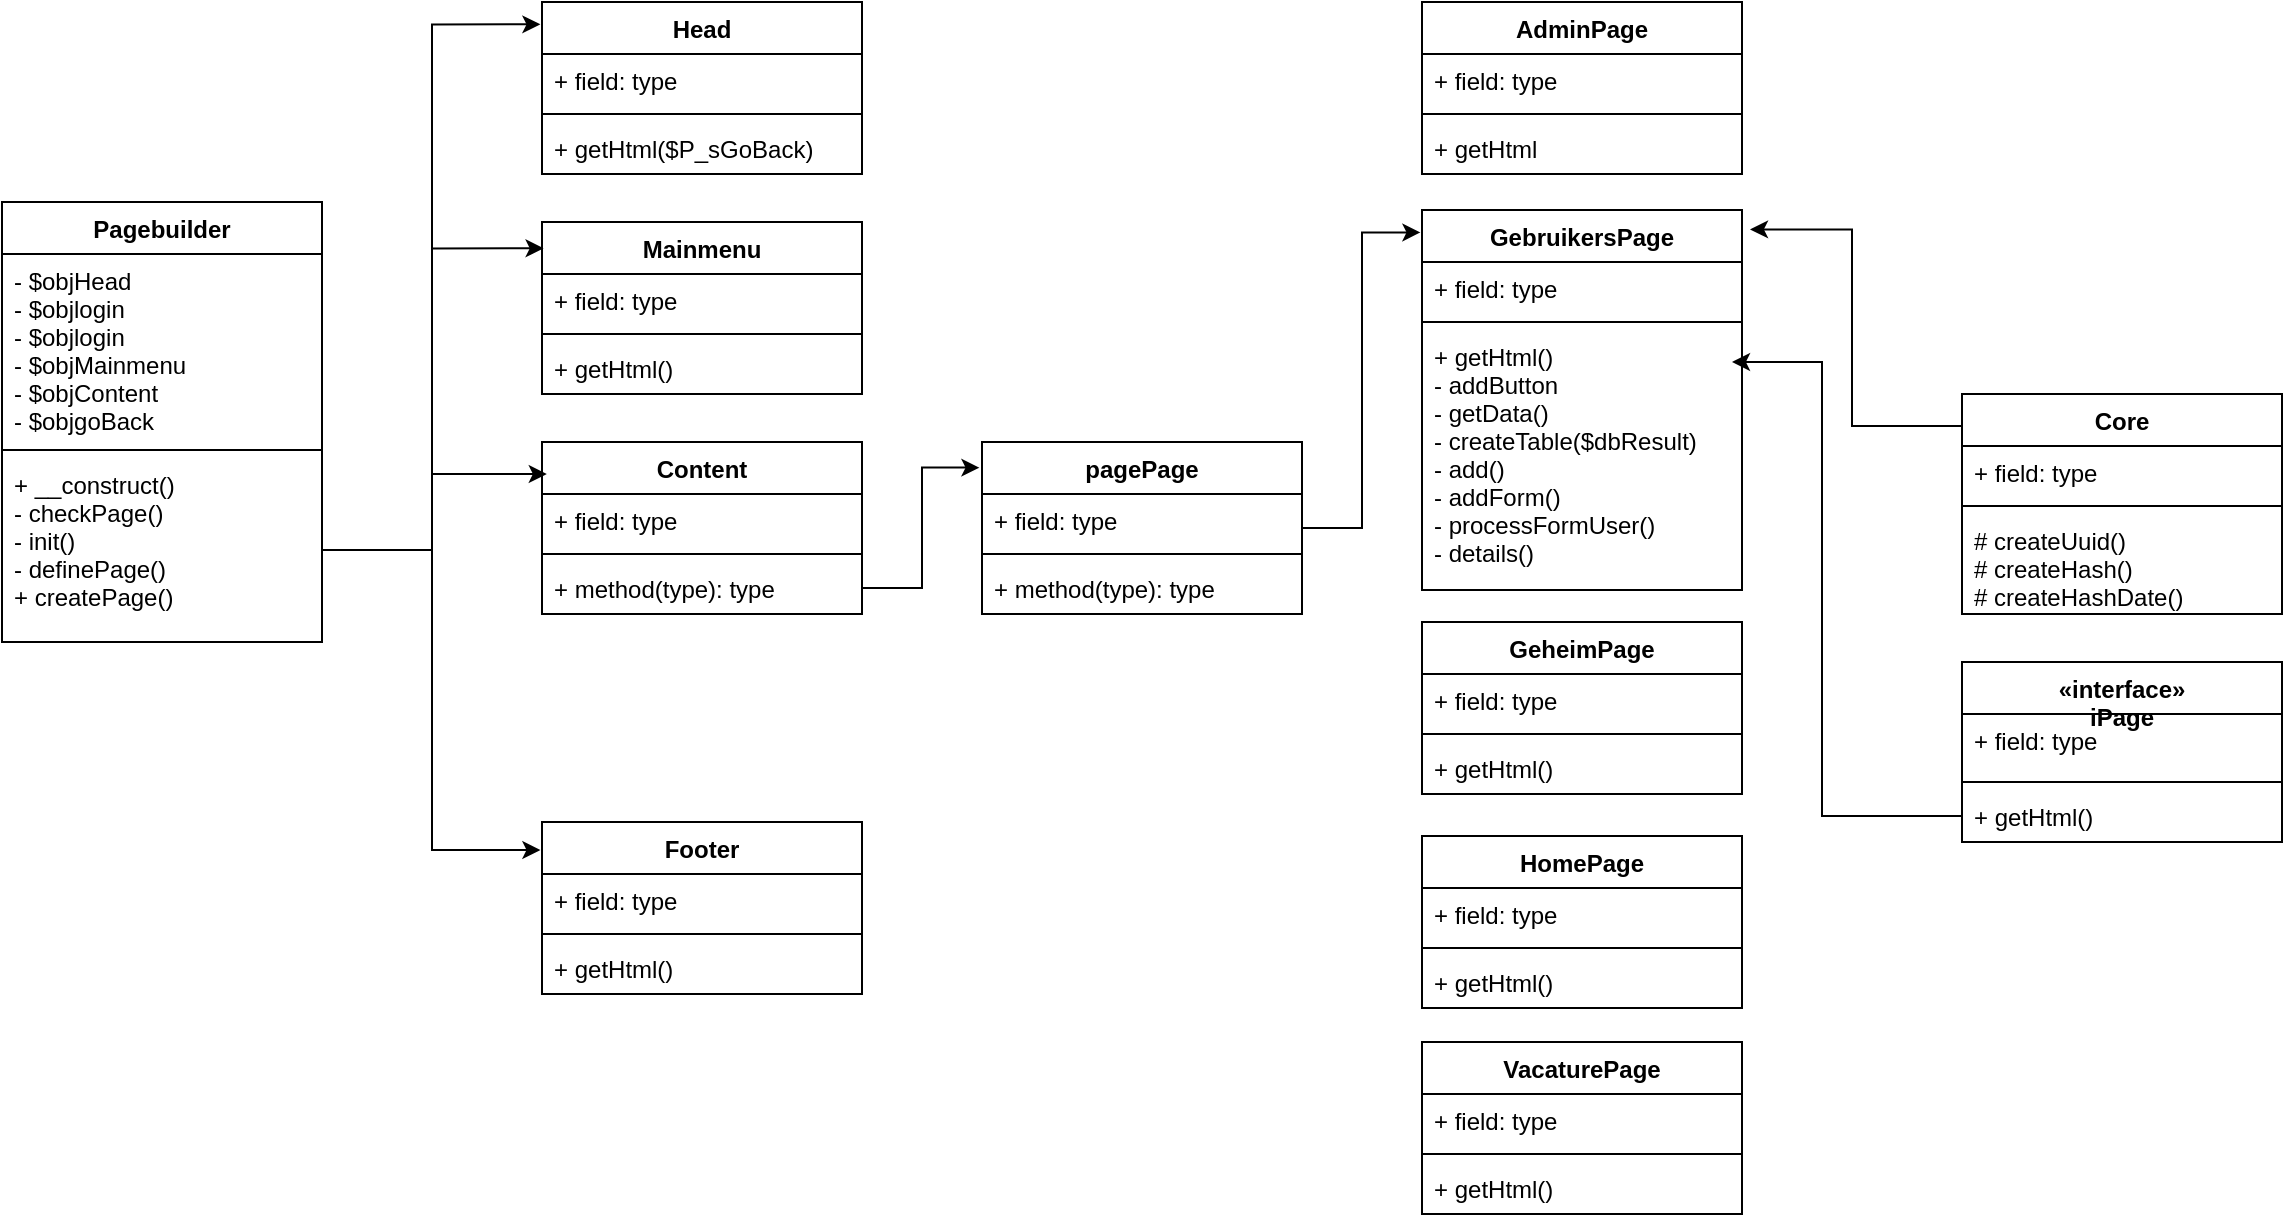 <mxfile version="12.3.8" type="device" pages="1"><diagram id="3y9fWamy1Z_nxBAnnrQ7" name="Page-1"><mxGraphModel dx="982" dy="531" grid="1" gridSize="10" guides="1" tooltips="1" connect="1" arrows="1" fold="1" page="1" pageScale="1" pageWidth="1169" pageHeight="827" math="0" shadow="0"><root><mxCell id="0"/><mxCell id="1" parent="0"/><mxCell id="Xs1kraWTqrTPkc5nJGZF-1" value="Pagebuilder" style="swimlane;fontStyle=1;align=center;verticalAlign=top;childLayout=stackLayout;horizontal=1;startSize=26;horizontalStack=0;resizeParent=1;resizeParentMax=0;resizeLast=0;collapsible=1;marginBottom=0;" vertex="1" parent="1"><mxGeometry x="400" y="230" width="160" height="220" as="geometry"/></mxCell><mxCell id="Xs1kraWTqrTPkc5nJGZF-2" value="- $objHead&#10;- $objlogin&#10;- $objlogin&#10;- $objMainmenu&#10;- $objContent&#10;- $objgoBack" style="text;strokeColor=none;fillColor=none;align=left;verticalAlign=top;spacingLeft=4;spacingRight=4;overflow=hidden;rotatable=0;points=[[0,0.5],[1,0.5]];portConstraint=eastwest;" vertex="1" parent="Xs1kraWTqrTPkc5nJGZF-1"><mxGeometry y="26" width="160" height="94" as="geometry"/></mxCell><mxCell id="Xs1kraWTqrTPkc5nJGZF-3" value="" style="line;strokeWidth=1;fillColor=none;align=left;verticalAlign=middle;spacingTop=-1;spacingLeft=3;spacingRight=3;rotatable=0;labelPosition=right;points=[];portConstraint=eastwest;" vertex="1" parent="Xs1kraWTqrTPkc5nJGZF-1"><mxGeometry y="120" width="160" height="8" as="geometry"/></mxCell><mxCell id="Xs1kraWTqrTPkc5nJGZF-4" value="+ __construct()&#10;- checkPage()&#10;- init()&#10;- definePage()&#10;+ createPage()&#10;" style="text;strokeColor=none;fillColor=none;align=left;verticalAlign=top;spacingLeft=4;spacingRight=4;overflow=hidden;rotatable=0;points=[[0,0.5],[1,0.5]];portConstraint=eastwest;" vertex="1" parent="Xs1kraWTqrTPkc5nJGZF-1"><mxGeometry y="128" width="160" height="92" as="geometry"/></mxCell><mxCell id="Xs1kraWTqrTPkc5nJGZF-5" value="Head" style="swimlane;fontStyle=1;align=center;verticalAlign=top;childLayout=stackLayout;horizontal=1;startSize=26;horizontalStack=0;resizeParent=1;resizeParentMax=0;resizeLast=0;collapsible=1;marginBottom=0;" vertex="1" parent="1"><mxGeometry x="670" y="130" width="160" height="86" as="geometry"/></mxCell><mxCell id="Xs1kraWTqrTPkc5nJGZF-6" value="+ field: type" style="text;strokeColor=none;fillColor=none;align=left;verticalAlign=top;spacingLeft=4;spacingRight=4;overflow=hidden;rotatable=0;points=[[0,0.5],[1,0.5]];portConstraint=eastwest;" vertex="1" parent="Xs1kraWTqrTPkc5nJGZF-5"><mxGeometry y="26" width="160" height="26" as="geometry"/></mxCell><mxCell id="Xs1kraWTqrTPkc5nJGZF-7" value="" style="line;strokeWidth=1;fillColor=none;align=left;verticalAlign=middle;spacingTop=-1;spacingLeft=3;spacingRight=3;rotatable=0;labelPosition=right;points=[];portConstraint=eastwest;" vertex="1" parent="Xs1kraWTqrTPkc5nJGZF-5"><mxGeometry y="52" width="160" height="8" as="geometry"/></mxCell><mxCell id="Xs1kraWTqrTPkc5nJGZF-8" value="+ getHtml($P_sGoBack)" style="text;strokeColor=none;fillColor=none;align=left;verticalAlign=top;spacingLeft=4;spacingRight=4;overflow=hidden;rotatable=0;points=[[0,0.5],[1,0.5]];portConstraint=eastwest;" vertex="1" parent="Xs1kraWTqrTPkc5nJGZF-5"><mxGeometry y="60" width="160" height="26" as="geometry"/></mxCell><mxCell id="Xs1kraWTqrTPkc5nJGZF-9" value="Mainmenu" style="swimlane;fontStyle=1;align=center;verticalAlign=top;childLayout=stackLayout;horizontal=1;startSize=26;horizontalStack=0;resizeParent=1;resizeParentMax=0;resizeLast=0;collapsible=1;marginBottom=0;" vertex="1" parent="1"><mxGeometry x="670" y="240" width="160" height="86" as="geometry"/></mxCell><mxCell id="Xs1kraWTqrTPkc5nJGZF-10" value="+ field: type" style="text;strokeColor=none;fillColor=none;align=left;verticalAlign=top;spacingLeft=4;spacingRight=4;overflow=hidden;rotatable=0;points=[[0,0.5],[1,0.5]];portConstraint=eastwest;" vertex="1" parent="Xs1kraWTqrTPkc5nJGZF-9"><mxGeometry y="26" width="160" height="26" as="geometry"/></mxCell><mxCell id="Xs1kraWTqrTPkc5nJGZF-11" value="" style="line;strokeWidth=1;fillColor=none;align=left;verticalAlign=middle;spacingTop=-1;spacingLeft=3;spacingRight=3;rotatable=0;labelPosition=right;points=[];portConstraint=eastwest;" vertex="1" parent="Xs1kraWTqrTPkc5nJGZF-9"><mxGeometry y="52" width="160" height="8" as="geometry"/></mxCell><mxCell id="Xs1kraWTqrTPkc5nJGZF-12" value="+ getHtml()" style="text;strokeColor=none;fillColor=none;align=left;verticalAlign=top;spacingLeft=4;spacingRight=4;overflow=hidden;rotatable=0;points=[[0,0.5],[1,0.5]];portConstraint=eastwest;" vertex="1" parent="Xs1kraWTqrTPkc5nJGZF-9"><mxGeometry y="60" width="160" height="26" as="geometry"/></mxCell><mxCell id="Xs1kraWTqrTPkc5nJGZF-13" value="Content" style="swimlane;fontStyle=1;align=center;verticalAlign=top;childLayout=stackLayout;horizontal=1;startSize=26;horizontalStack=0;resizeParent=1;resizeParentMax=0;resizeLast=0;collapsible=1;marginBottom=0;" vertex="1" parent="1"><mxGeometry x="670" y="350" width="160" height="86" as="geometry"/></mxCell><mxCell id="Xs1kraWTqrTPkc5nJGZF-14" value="+ field: type" style="text;strokeColor=none;fillColor=none;align=left;verticalAlign=top;spacingLeft=4;spacingRight=4;overflow=hidden;rotatable=0;points=[[0,0.5],[1,0.5]];portConstraint=eastwest;" vertex="1" parent="Xs1kraWTqrTPkc5nJGZF-13"><mxGeometry y="26" width="160" height="26" as="geometry"/></mxCell><mxCell id="Xs1kraWTqrTPkc5nJGZF-15" value="" style="line;strokeWidth=1;fillColor=none;align=left;verticalAlign=middle;spacingTop=-1;spacingLeft=3;spacingRight=3;rotatable=0;labelPosition=right;points=[];portConstraint=eastwest;" vertex="1" parent="Xs1kraWTqrTPkc5nJGZF-13"><mxGeometry y="52" width="160" height="8" as="geometry"/></mxCell><mxCell id="Xs1kraWTqrTPkc5nJGZF-16" value="+ method(type): type" style="text;strokeColor=none;fillColor=none;align=left;verticalAlign=top;spacingLeft=4;spacingRight=4;overflow=hidden;rotatable=0;points=[[0,0.5],[1,0.5]];portConstraint=eastwest;" vertex="1" parent="Xs1kraWTqrTPkc5nJGZF-13"><mxGeometry y="60" width="160" height="26" as="geometry"/></mxCell><mxCell id="Xs1kraWTqrTPkc5nJGZF-17" value="Footer" style="swimlane;fontStyle=1;align=center;verticalAlign=top;childLayout=stackLayout;horizontal=1;startSize=26;horizontalStack=0;resizeParent=1;resizeParentMax=0;resizeLast=0;collapsible=1;marginBottom=0;" vertex="1" parent="1"><mxGeometry x="670" y="540" width="160" height="86" as="geometry"/></mxCell><mxCell id="Xs1kraWTqrTPkc5nJGZF-18" value="+ field: type" style="text;strokeColor=none;fillColor=none;align=left;verticalAlign=top;spacingLeft=4;spacingRight=4;overflow=hidden;rotatable=0;points=[[0,0.5],[1,0.5]];portConstraint=eastwest;" vertex="1" parent="Xs1kraWTqrTPkc5nJGZF-17"><mxGeometry y="26" width="160" height="26" as="geometry"/></mxCell><mxCell id="Xs1kraWTqrTPkc5nJGZF-19" value="" style="line;strokeWidth=1;fillColor=none;align=left;verticalAlign=middle;spacingTop=-1;spacingLeft=3;spacingRight=3;rotatable=0;labelPosition=right;points=[];portConstraint=eastwest;" vertex="1" parent="Xs1kraWTqrTPkc5nJGZF-17"><mxGeometry y="52" width="160" height="8" as="geometry"/></mxCell><mxCell id="Xs1kraWTqrTPkc5nJGZF-20" value="+ getHtml()" style="text;strokeColor=none;fillColor=none;align=left;verticalAlign=top;spacingLeft=4;spacingRight=4;overflow=hidden;rotatable=0;points=[[0,0.5],[1,0.5]];portConstraint=eastwest;" vertex="1" parent="Xs1kraWTqrTPkc5nJGZF-17"><mxGeometry y="60" width="160" height="26" as="geometry"/></mxCell><mxCell id="Xs1kraWTqrTPkc5nJGZF-22" style="edgeStyle=orthogonalEdgeStyle;rounded=0;orthogonalLoop=1;jettySize=auto;html=1;exitX=1;exitY=0.5;exitDx=0;exitDy=0;entryX=-0.005;entryY=0.13;entryDx=0;entryDy=0;entryPerimeter=0;" edge="1" parent="1" source="Xs1kraWTqrTPkc5nJGZF-4" target="Xs1kraWTqrTPkc5nJGZF-5"><mxGeometry relative="1" as="geometry"/></mxCell><mxCell id="Xs1kraWTqrTPkc5nJGZF-23" style="edgeStyle=orthogonalEdgeStyle;rounded=0;orthogonalLoop=1;jettySize=auto;html=1;exitX=1;exitY=0.5;exitDx=0;exitDy=0;entryX=0.005;entryY=0.153;entryDx=0;entryDy=0;entryPerimeter=0;" edge="1" parent="1" source="Xs1kraWTqrTPkc5nJGZF-4" target="Xs1kraWTqrTPkc5nJGZF-9"><mxGeometry relative="1" as="geometry"/></mxCell><mxCell id="Xs1kraWTqrTPkc5nJGZF-24" style="edgeStyle=orthogonalEdgeStyle;rounded=0;orthogonalLoop=1;jettySize=auto;html=1;exitX=1;exitY=0.5;exitDx=0;exitDy=0;entryX=0.015;entryY=0.186;entryDx=0;entryDy=0;entryPerimeter=0;" edge="1" parent="1" source="Xs1kraWTqrTPkc5nJGZF-4" target="Xs1kraWTqrTPkc5nJGZF-13"><mxGeometry relative="1" as="geometry"/></mxCell><mxCell id="Xs1kraWTqrTPkc5nJGZF-25" style="edgeStyle=orthogonalEdgeStyle;rounded=0;orthogonalLoop=1;jettySize=auto;html=1;entryX=-0.005;entryY=0.163;entryDx=0;entryDy=0;entryPerimeter=0;" edge="1" parent="1" source="Xs1kraWTqrTPkc5nJGZF-4" target="Xs1kraWTqrTPkc5nJGZF-17"><mxGeometry relative="1" as="geometry"/></mxCell><mxCell id="Xs1kraWTqrTPkc5nJGZF-56" style="edgeStyle=orthogonalEdgeStyle;rounded=0;orthogonalLoop=1;jettySize=auto;html=1;entryX=-0.005;entryY=0.059;entryDx=0;entryDy=0;entryPerimeter=0;" edge="1" parent="1" source="Xs1kraWTqrTPkc5nJGZF-26" target="Xs1kraWTqrTPkc5nJGZF-35"><mxGeometry relative="1" as="geometry"/></mxCell><mxCell id="Xs1kraWTqrTPkc5nJGZF-26" value="pagePage" style="swimlane;fontStyle=1;align=center;verticalAlign=top;childLayout=stackLayout;horizontal=1;startSize=26;horizontalStack=0;resizeParent=1;resizeParentMax=0;resizeLast=0;collapsible=1;marginBottom=0;" vertex="1" parent="1"><mxGeometry x="890" y="350" width="160" height="86" as="geometry"/></mxCell><mxCell id="Xs1kraWTqrTPkc5nJGZF-27" value="+ field: type" style="text;strokeColor=none;fillColor=none;align=left;verticalAlign=top;spacingLeft=4;spacingRight=4;overflow=hidden;rotatable=0;points=[[0,0.5],[1,0.5]];portConstraint=eastwest;" vertex="1" parent="Xs1kraWTqrTPkc5nJGZF-26"><mxGeometry y="26" width="160" height="26" as="geometry"/></mxCell><mxCell id="Xs1kraWTqrTPkc5nJGZF-28" value="" style="line;strokeWidth=1;fillColor=none;align=left;verticalAlign=middle;spacingTop=-1;spacingLeft=3;spacingRight=3;rotatable=0;labelPosition=right;points=[];portConstraint=eastwest;" vertex="1" parent="Xs1kraWTqrTPkc5nJGZF-26"><mxGeometry y="52" width="160" height="8" as="geometry"/></mxCell><mxCell id="Xs1kraWTqrTPkc5nJGZF-29" value="+ method(type): type" style="text;strokeColor=none;fillColor=none;align=left;verticalAlign=top;spacingLeft=4;spacingRight=4;overflow=hidden;rotatable=0;points=[[0,0.5],[1,0.5]];portConstraint=eastwest;" vertex="1" parent="Xs1kraWTqrTPkc5nJGZF-26"><mxGeometry y="60" width="160" height="26" as="geometry"/></mxCell><mxCell id="Xs1kraWTqrTPkc5nJGZF-30" value="AdminPage" style="swimlane;fontStyle=1;align=center;verticalAlign=top;childLayout=stackLayout;horizontal=1;startSize=26;horizontalStack=0;resizeParent=1;resizeParentMax=0;resizeLast=0;collapsible=1;marginBottom=0;" vertex="1" parent="1"><mxGeometry x="1110" y="130" width="160" height="86" as="geometry"/></mxCell><mxCell id="Xs1kraWTqrTPkc5nJGZF-31" value="+ field: type" style="text;strokeColor=none;fillColor=none;align=left;verticalAlign=top;spacingLeft=4;spacingRight=4;overflow=hidden;rotatable=0;points=[[0,0.5],[1,0.5]];portConstraint=eastwest;" vertex="1" parent="Xs1kraWTqrTPkc5nJGZF-30"><mxGeometry y="26" width="160" height="26" as="geometry"/></mxCell><mxCell id="Xs1kraWTqrTPkc5nJGZF-32" value="" style="line;strokeWidth=1;fillColor=none;align=left;verticalAlign=middle;spacingTop=-1;spacingLeft=3;spacingRight=3;rotatable=0;labelPosition=right;points=[];portConstraint=eastwest;" vertex="1" parent="Xs1kraWTqrTPkc5nJGZF-30"><mxGeometry y="52" width="160" height="8" as="geometry"/></mxCell><mxCell id="Xs1kraWTqrTPkc5nJGZF-33" value="+ getHtml" style="text;strokeColor=none;fillColor=none;align=left;verticalAlign=top;spacingLeft=4;spacingRight=4;overflow=hidden;rotatable=0;points=[[0,0.5],[1,0.5]];portConstraint=eastwest;" vertex="1" parent="Xs1kraWTqrTPkc5nJGZF-30"><mxGeometry y="60" width="160" height="26" as="geometry"/></mxCell><mxCell id="Xs1kraWTqrTPkc5nJGZF-34" style="edgeStyle=orthogonalEdgeStyle;rounded=0;orthogonalLoop=1;jettySize=auto;html=1;exitX=1;exitY=0.5;exitDx=0;exitDy=0;entryX=-0.008;entryY=0.149;entryDx=0;entryDy=0;entryPerimeter=0;" edge="1" parent="1" source="Xs1kraWTqrTPkc5nJGZF-16" target="Xs1kraWTqrTPkc5nJGZF-26"><mxGeometry relative="1" as="geometry"/></mxCell><mxCell id="Xs1kraWTqrTPkc5nJGZF-35" value="GebruikersPage" style="swimlane;fontStyle=1;align=center;verticalAlign=top;childLayout=stackLayout;horizontal=1;startSize=26;horizontalStack=0;resizeParent=1;resizeParentMax=0;resizeLast=0;collapsible=1;marginBottom=0;" vertex="1" parent="1"><mxGeometry x="1110" y="234" width="160" height="190" as="geometry"/></mxCell><mxCell id="Xs1kraWTqrTPkc5nJGZF-36" value="+ field: type" style="text;strokeColor=none;fillColor=none;align=left;verticalAlign=top;spacingLeft=4;spacingRight=4;overflow=hidden;rotatable=0;points=[[0,0.5],[1,0.5]];portConstraint=eastwest;" vertex="1" parent="Xs1kraWTqrTPkc5nJGZF-35"><mxGeometry y="26" width="160" height="26" as="geometry"/></mxCell><mxCell id="Xs1kraWTqrTPkc5nJGZF-37" value="" style="line;strokeWidth=1;fillColor=none;align=left;verticalAlign=middle;spacingTop=-1;spacingLeft=3;spacingRight=3;rotatable=0;labelPosition=right;points=[];portConstraint=eastwest;" vertex="1" parent="Xs1kraWTqrTPkc5nJGZF-35"><mxGeometry y="52" width="160" height="8" as="geometry"/></mxCell><mxCell id="Xs1kraWTqrTPkc5nJGZF-38" value="+ getHtml()&#10;- addButton&#10;- getData()&#10;- createTable($dbResult)&#10;- add()&#10;- addForm()&#10;- processFormUser()&#10;- details()" style="text;strokeColor=none;fillColor=none;align=left;verticalAlign=top;spacingLeft=4;spacingRight=4;overflow=hidden;rotatable=0;points=[[0,0.5],[1,0.5]];portConstraint=eastwest;" vertex="1" parent="Xs1kraWTqrTPkc5nJGZF-35"><mxGeometry y="60" width="160" height="130" as="geometry"/></mxCell><mxCell id="Xs1kraWTqrTPkc5nJGZF-39" value="GeheimPage" style="swimlane;fontStyle=1;align=center;verticalAlign=top;childLayout=stackLayout;horizontal=1;startSize=26;horizontalStack=0;resizeParent=1;resizeParentMax=0;resizeLast=0;collapsible=1;marginBottom=0;" vertex="1" parent="1"><mxGeometry x="1110" y="440" width="160" height="86" as="geometry"/></mxCell><mxCell id="Xs1kraWTqrTPkc5nJGZF-40" value="+ field: type" style="text;strokeColor=none;fillColor=none;align=left;verticalAlign=top;spacingLeft=4;spacingRight=4;overflow=hidden;rotatable=0;points=[[0,0.5],[1,0.5]];portConstraint=eastwest;" vertex="1" parent="Xs1kraWTqrTPkc5nJGZF-39"><mxGeometry y="26" width="160" height="26" as="geometry"/></mxCell><mxCell id="Xs1kraWTqrTPkc5nJGZF-41" value="" style="line;strokeWidth=1;fillColor=none;align=left;verticalAlign=middle;spacingTop=-1;spacingLeft=3;spacingRight=3;rotatable=0;labelPosition=right;points=[];portConstraint=eastwest;" vertex="1" parent="Xs1kraWTqrTPkc5nJGZF-39"><mxGeometry y="52" width="160" height="8" as="geometry"/></mxCell><mxCell id="Xs1kraWTqrTPkc5nJGZF-42" value="+ getHtml()" style="text;strokeColor=none;fillColor=none;align=left;verticalAlign=top;spacingLeft=4;spacingRight=4;overflow=hidden;rotatable=0;points=[[0,0.5],[1,0.5]];portConstraint=eastwest;" vertex="1" parent="Xs1kraWTqrTPkc5nJGZF-39"><mxGeometry y="60" width="160" height="26" as="geometry"/></mxCell><mxCell id="Xs1kraWTqrTPkc5nJGZF-43" value="HomePage" style="swimlane;fontStyle=1;align=center;verticalAlign=top;childLayout=stackLayout;horizontal=1;startSize=26;horizontalStack=0;resizeParent=1;resizeParentMax=0;resizeLast=0;collapsible=1;marginBottom=0;" vertex="1" parent="1"><mxGeometry x="1110" y="547" width="160" height="86" as="geometry"/></mxCell><mxCell id="Xs1kraWTqrTPkc5nJGZF-44" value="+ field: type" style="text;strokeColor=none;fillColor=none;align=left;verticalAlign=top;spacingLeft=4;spacingRight=4;overflow=hidden;rotatable=0;points=[[0,0.5],[1,0.5]];portConstraint=eastwest;" vertex="1" parent="Xs1kraWTqrTPkc5nJGZF-43"><mxGeometry y="26" width="160" height="26" as="geometry"/></mxCell><mxCell id="Xs1kraWTqrTPkc5nJGZF-45" value="" style="line;strokeWidth=1;fillColor=none;align=left;verticalAlign=middle;spacingTop=-1;spacingLeft=3;spacingRight=3;rotatable=0;labelPosition=right;points=[];portConstraint=eastwest;" vertex="1" parent="Xs1kraWTqrTPkc5nJGZF-43"><mxGeometry y="52" width="160" height="8" as="geometry"/></mxCell><mxCell id="Xs1kraWTqrTPkc5nJGZF-46" value="+ getHtml()" style="text;strokeColor=none;fillColor=none;align=left;verticalAlign=top;spacingLeft=4;spacingRight=4;overflow=hidden;rotatable=0;points=[[0,0.5],[1,0.5]];portConstraint=eastwest;" vertex="1" parent="Xs1kraWTqrTPkc5nJGZF-43"><mxGeometry y="60" width="160" height="26" as="geometry"/></mxCell><mxCell id="Xs1kraWTqrTPkc5nJGZF-47" value="VacaturePage" style="swimlane;fontStyle=1;align=center;verticalAlign=top;childLayout=stackLayout;horizontal=1;startSize=26;horizontalStack=0;resizeParent=1;resizeParentMax=0;resizeLast=0;collapsible=1;marginBottom=0;" vertex="1" parent="1"><mxGeometry x="1110" y="650" width="160" height="86" as="geometry"/></mxCell><mxCell id="Xs1kraWTqrTPkc5nJGZF-48" value="+ field: type" style="text;strokeColor=none;fillColor=none;align=left;verticalAlign=top;spacingLeft=4;spacingRight=4;overflow=hidden;rotatable=0;points=[[0,0.5],[1,0.5]];portConstraint=eastwest;" vertex="1" parent="Xs1kraWTqrTPkc5nJGZF-47"><mxGeometry y="26" width="160" height="26" as="geometry"/></mxCell><mxCell id="Xs1kraWTqrTPkc5nJGZF-49" value="" style="line;strokeWidth=1;fillColor=none;align=left;verticalAlign=middle;spacingTop=-1;spacingLeft=3;spacingRight=3;rotatable=0;labelPosition=right;points=[];portConstraint=eastwest;" vertex="1" parent="Xs1kraWTqrTPkc5nJGZF-47"><mxGeometry y="52" width="160" height="8" as="geometry"/></mxCell><mxCell id="Xs1kraWTqrTPkc5nJGZF-50" value="+ getHtml()" style="text;strokeColor=none;fillColor=none;align=left;verticalAlign=top;spacingLeft=4;spacingRight=4;overflow=hidden;rotatable=0;points=[[0,0.5],[1,0.5]];portConstraint=eastwest;" vertex="1" parent="Xs1kraWTqrTPkc5nJGZF-47"><mxGeometry y="60" width="160" height="26" as="geometry"/></mxCell><mxCell id="Xs1kraWTqrTPkc5nJGZF-55" style="edgeStyle=orthogonalEdgeStyle;rounded=0;orthogonalLoop=1;jettySize=auto;html=1;entryX=1.025;entryY=0.051;entryDx=0;entryDy=0;entryPerimeter=0;exitX=0.003;exitY=0.145;exitDx=0;exitDy=0;exitPerimeter=0;" edge="1" parent="1" source="Xs1kraWTqrTPkc5nJGZF-51" target="Xs1kraWTqrTPkc5nJGZF-35"><mxGeometry relative="1" as="geometry"/></mxCell><mxCell id="Xs1kraWTqrTPkc5nJGZF-51" value="Core" style="swimlane;fontStyle=1;align=center;verticalAlign=top;childLayout=stackLayout;horizontal=1;startSize=26;horizontalStack=0;resizeParent=1;resizeParentMax=0;resizeLast=0;collapsible=1;marginBottom=0;" vertex="1" parent="1"><mxGeometry x="1380" y="326" width="160" height="110" as="geometry"/></mxCell><mxCell id="Xs1kraWTqrTPkc5nJGZF-52" value="+ field: type" style="text;strokeColor=none;fillColor=none;align=left;verticalAlign=top;spacingLeft=4;spacingRight=4;overflow=hidden;rotatable=0;points=[[0,0.5],[1,0.5]];portConstraint=eastwest;" vertex="1" parent="Xs1kraWTqrTPkc5nJGZF-51"><mxGeometry y="26" width="160" height="26" as="geometry"/></mxCell><mxCell id="Xs1kraWTqrTPkc5nJGZF-53" value="" style="line;strokeWidth=1;fillColor=none;align=left;verticalAlign=middle;spacingTop=-1;spacingLeft=3;spacingRight=3;rotatable=0;labelPosition=right;points=[];portConstraint=eastwest;" vertex="1" parent="Xs1kraWTqrTPkc5nJGZF-51"><mxGeometry y="52" width="160" height="8" as="geometry"/></mxCell><mxCell id="Xs1kraWTqrTPkc5nJGZF-54" value="# createUuid()&#10;# createHash()&#10;# createHashDate()" style="text;strokeColor=none;fillColor=none;align=left;verticalAlign=top;spacingLeft=4;spacingRight=4;overflow=hidden;rotatable=0;points=[[0,0.5],[1,0.5]];portConstraint=eastwest;" vertex="1" parent="Xs1kraWTqrTPkc5nJGZF-51"><mxGeometry y="60" width="160" height="50" as="geometry"/></mxCell><mxCell id="Xs1kraWTqrTPkc5nJGZF-64" style="edgeStyle=orthogonalEdgeStyle;rounded=0;orthogonalLoop=1;jettySize=auto;html=1;exitX=0;exitY=0.5;exitDx=0;exitDy=0;" edge="1" parent="1" source="Xs1kraWTqrTPkc5nJGZF-63"><mxGeometry relative="1" as="geometry"><mxPoint x="1265" y="310" as="targetPoint"/><Array as="points"><mxPoint x="1310" y="537"/><mxPoint x="1310" y="310"/><mxPoint x="1265" y="310"/></Array></mxGeometry></mxCell><mxCell id="Xs1kraWTqrTPkc5nJGZF-60" value="«interface»&#10;iPage" style="swimlane;fontStyle=1;align=center;verticalAlign=top;childLayout=stackLayout;horizontal=1;startSize=26;horizontalStack=0;resizeParent=1;resizeParentMax=0;resizeLast=0;collapsible=1;marginBottom=0;" vertex="1" parent="1"><mxGeometry x="1380" y="460" width="160" height="90" as="geometry"/></mxCell><mxCell id="Xs1kraWTqrTPkc5nJGZF-61" value="+ field: type" style="text;strokeColor=none;fillColor=none;align=left;verticalAlign=top;spacingLeft=4;spacingRight=4;overflow=hidden;rotatable=0;points=[[0,0.5],[1,0.5]];portConstraint=eastwest;" vertex="1" parent="Xs1kraWTqrTPkc5nJGZF-60"><mxGeometry y="26" width="160" height="30" as="geometry"/></mxCell><mxCell id="Xs1kraWTqrTPkc5nJGZF-62" value="" style="line;strokeWidth=1;fillColor=none;align=left;verticalAlign=middle;spacingTop=-1;spacingLeft=3;spacingRight=3;rotatable=0;labelPosition=right;points=[];portConstraint=eastwest;" vertex="1" parent="Xs1kraWTqrTPkc5nJGZF-60"><mxGeometry y="56" width="160" height="8" as="geometry"/></mxCell><mxCell id="Xs1kraWTqrTPkc5nJGZF-63" value="+ getHtml()" style="text;strokeColor=none;fillColor=none;align=left;verticalAlign=top;spacingLeft=4;spacingRight=4;overflow=hidden;rotatable=0;points=[[0,0.5],[1,0.5]];portConstraint=eastwest;" vertex="1" parent="Xs1kraWTqrTPkc5nJGZF-60"><mxGeometry y="64" width="160" height="26" as="geometry"/></mxCell></root></mxGraphModel></diagram></mxfile>
